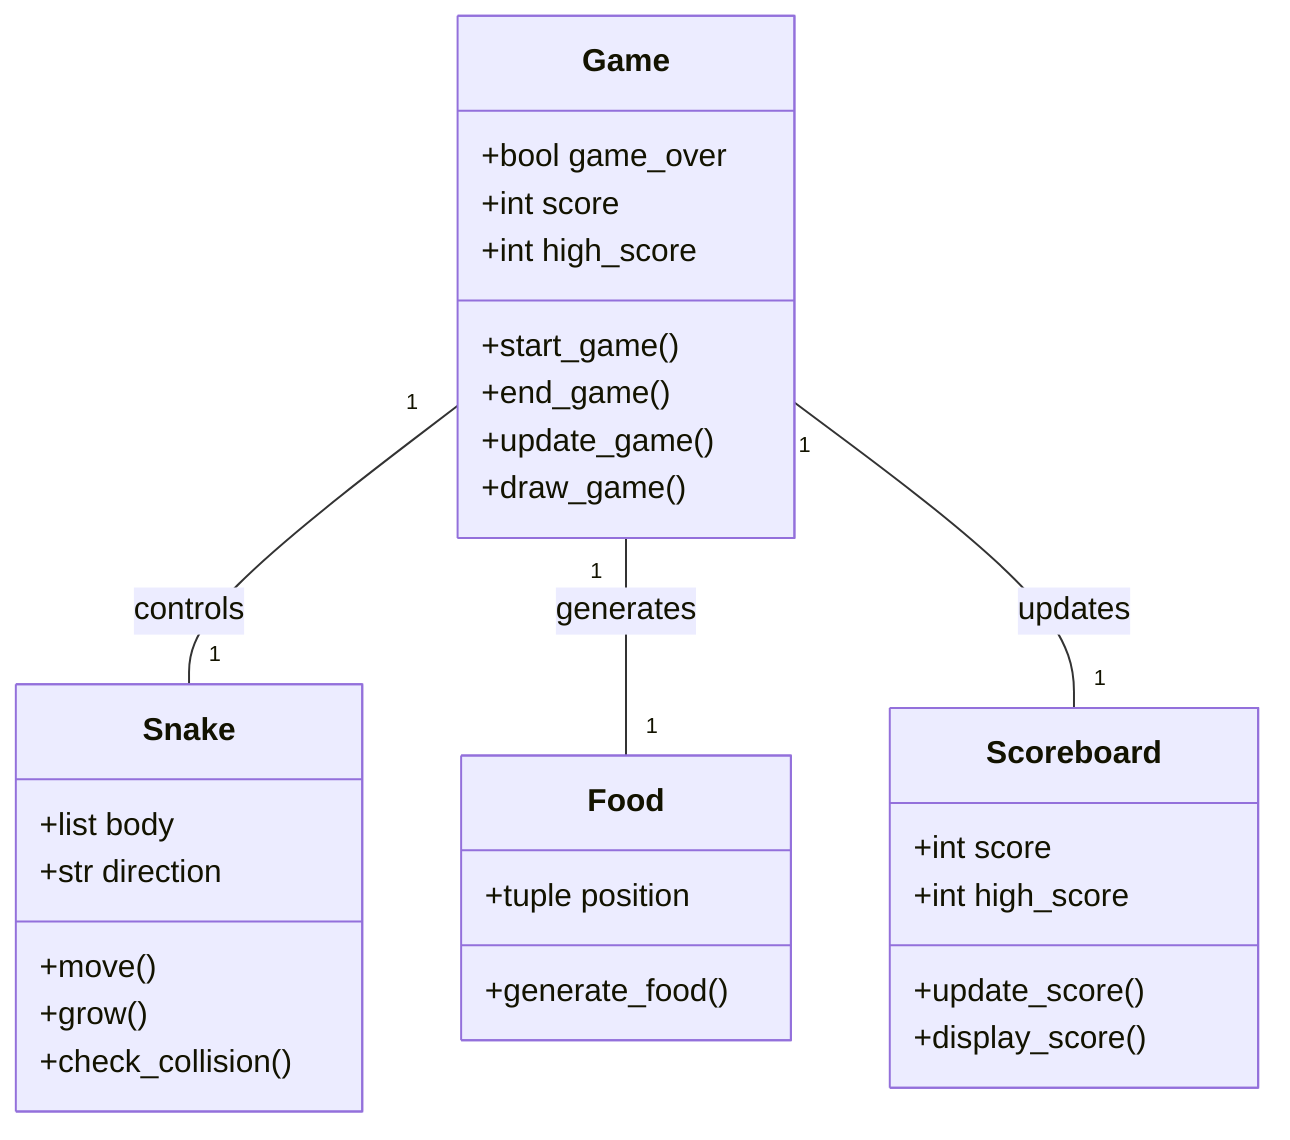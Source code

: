 classDiagram
    class Game{
        +bool game_over
        +int score
        +int high_score
        +start_game()
        +end_game()
        +update_game()
        +draw_game()
    }
    class Snake{
        +list body
        +str direction
        +move()
        +grow()
        +check_collision()
    }
    class Food{
        +tuple position
        +generate_food()
    }
    class Scoreboard{
        +int score
        +int high_score
        +update_score()
        +display_score()
    }
    Game "1" -- "1" Snake: controls
    Game "1" -- "1" Food: generates
    Game "1" -- "1" Scoreboard: updates